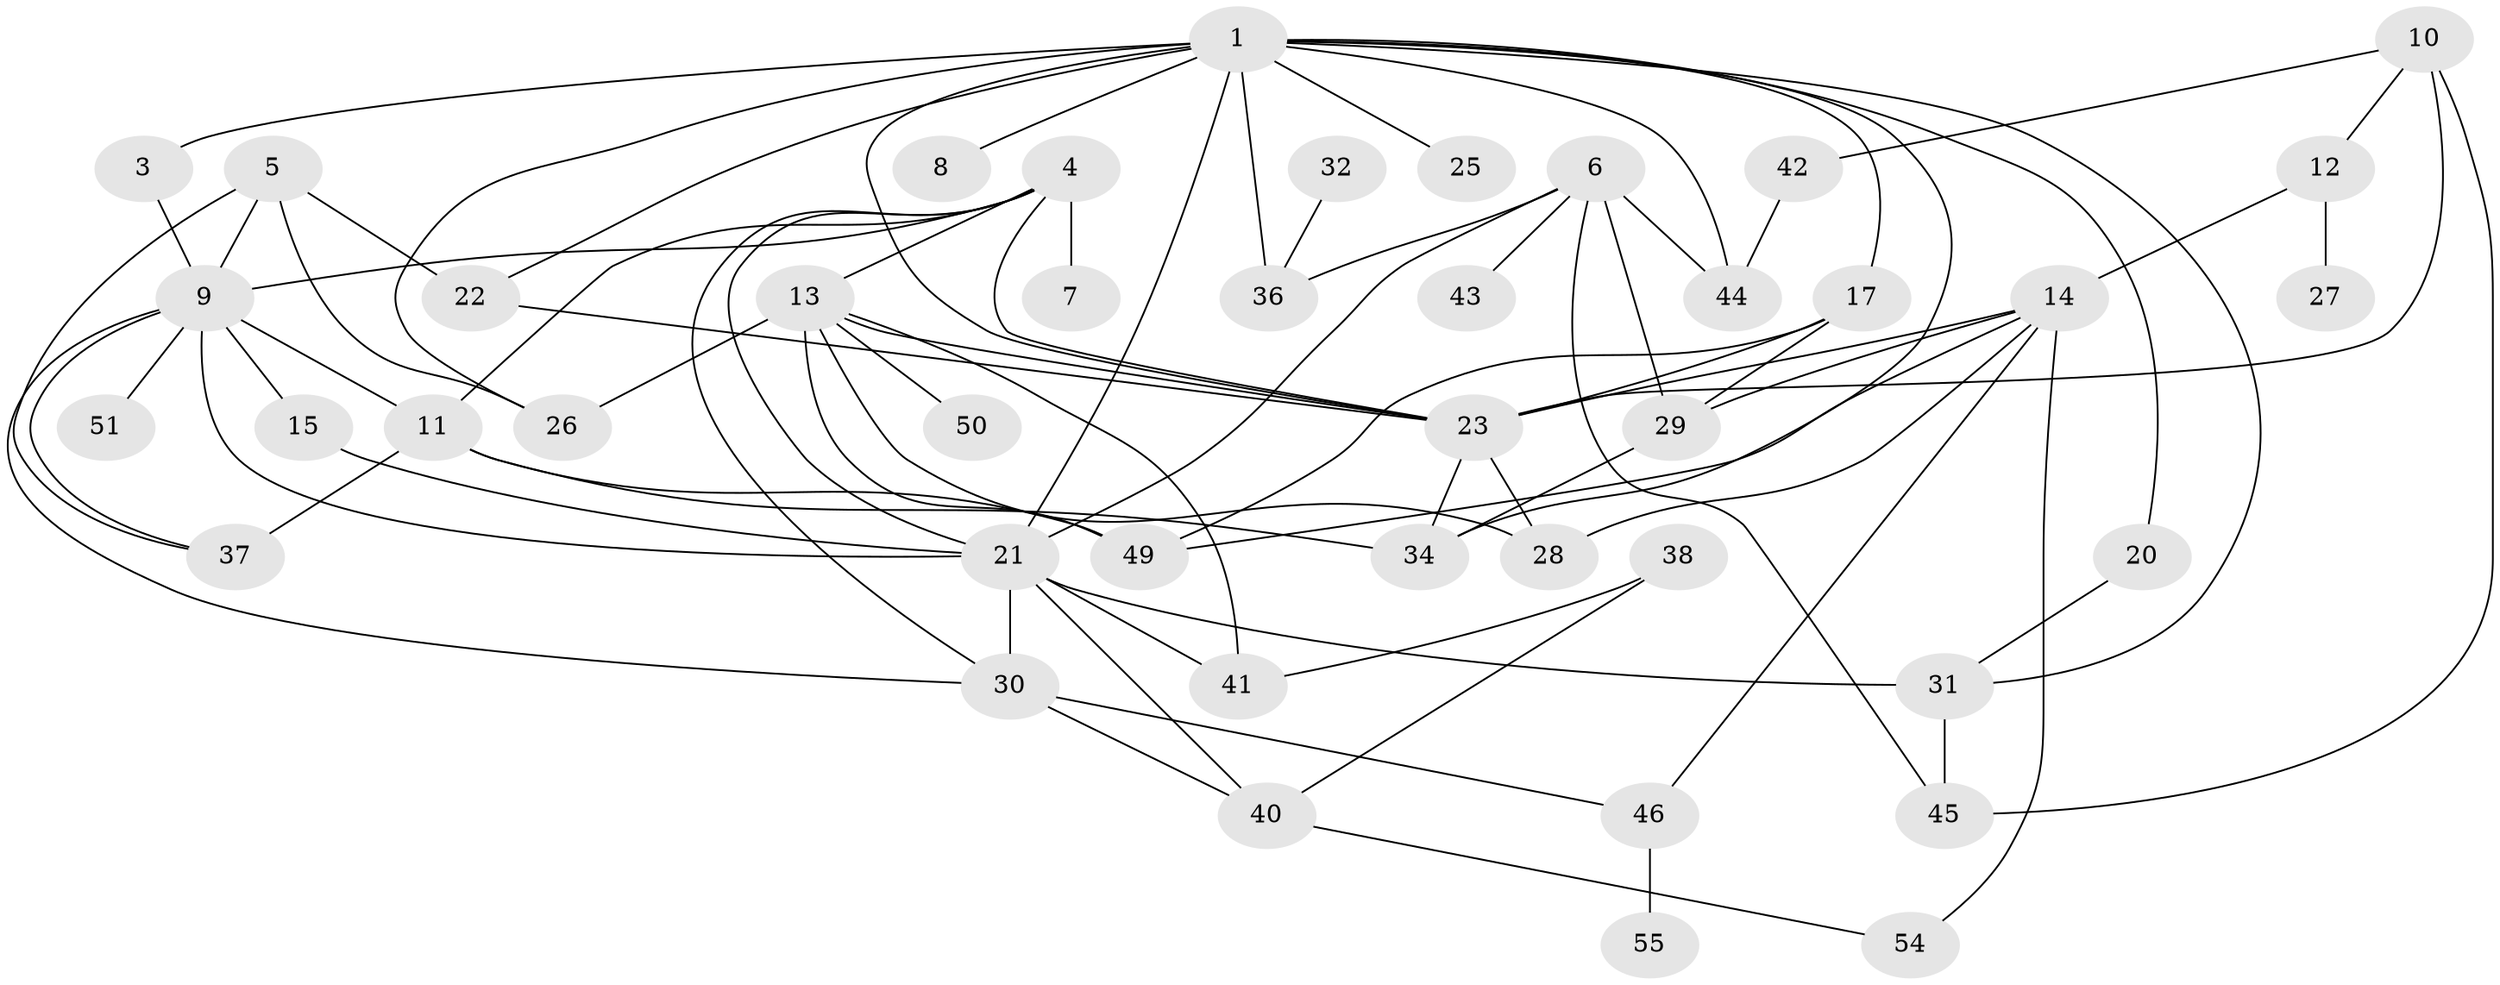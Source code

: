 // original degree distribution, {3: 0.17518248175182483, 0: 0.08029197080291971, 1: 0.23357664233576642, 2: 0.24087591240875914, 5: 0.072992700729927, 4: 0.16058394160583941, 6: 0.021897810218978103, 7: 0.014598540145985401}
// Generated by graph-tools (version 1.1) at 2025/48/03/04/25 22:48:21]
// undirected, 43 vertices, 80 edges
graph export_dot {
  node [color=gray90,style=filled];
  1;
  3;
  4;
  5;
  6;
  7;
  8;
  9;
  10;
  11;
  12;
  13;
  14;
  15;
  17;
  20;
  21;
  22;
  23;
  25;
  26;
  27;
  28;
  29;
  30;
  31;
  32;
  34;
  36;
  37;
  38;
  40;
  41;
  42;
  43;
  44;
  45;
  46;
  49;
  50;
  51;
  54;
  55;
  1 -- 3 [weight=1.0];
  1 -- 8 [weight=1.0];
  1 -- 17 [weight=1.0];
  1 -- 20 [weight=1.0];
  1 -- 21 [weight=1.0];
  1 -- 22 [weight=1.0];
  1 -- 23 [weight=2.0];
  1 -- 25 [weight=1.0];
  1 -- 26 [weight=1.0];
  1 -- 31 [weight=1.0];
  1 -- 34 [weight=1.0];
  1 -- 36 [weight=3.0];
  1 -- 44 [weight=1.0];
  3 -- 9 [weight=1.0];
  4 -- 7 [weight=1.0];
  4 -- 9 [weight=1.0];
  4 -- 11 [weight=1.0];
  4 -- 13 [weight=1.0];
  4 -- 21 [weight=1.0];
  4 -- 23 [weight=1.0];
  4 -- 30 [weight=1.0];
  5 -- 9 [weight=1.0];
  5 -- 22 [weight=1.0];
  5 -- 26 [weight=1.0];
  5 -- 37 [weight=1.0];
  6 -- 21 [weight=1.0];
  6 -- 29 [weight=2.0];
  6 -- 36 [weight=1.0];
  6 -- 43 [weight=1.0];
  6 -- 44 [weight=1.0];
  6 -- 45 [weight=1.0];
  9 -- 11 [weight=2.0];
  9 -- 15 [weight=1.0];
  9 -- 21 [weight=1.0];
  9 -- 30 [weight=1.0];
  9 -- 37 [weight=1.0];
  9 -- 51 [weight=1.0];
  10 -- 12 [weight=1.0];
  10 -- 23 [weight=1.0];
  10 -- 42 [weight=1.0];
  10 -- 45 [weight=2.0];
  11 -- 34 [weight=1.0];
  11 -- 37 [weight=2.0];
  11 -- 49 [weight=1.0];
  12 -- 14 [weight=1.0];
  12 -- 27 [weight=1.0];
  13 -- 23 [weight=1.0];
  13 -- 26 [weight=1.0];
  13 -- 28 [weight=1.0];
  13 -- 41 [weight=1.0];
  13 -- 49 [weight=1.0];
  13 -- 50 [weight=1.0];
  14 -- 23 [weight=1.0];
  14 -- 28 [weight=1.0];
  14 -- 29 [weight=1.0];
  14 -- 46 [weight=1.0];
  14 -- 49 [weight=1.0];
  14 -- 54 [weight=1.0];
  15 -- 21 [weight=1.0];
  17 -- 23 [weight=1.0];
  17 -- 29 [weight=2.0];
  17 -- 49 [weight=2.0];
  20 -- 31 [weight=1.0];
  21 -- 30 [weight=1.0];
  21 -- 31 [weight=1.0];
  21 -- 40 [weight=1.0];
  21 -- 41 [weight=1.0];
  22 -- 23 [weight=1.0];
  23 -- 28 [weight=1.0];
  23 -- 34 [weight=3.0];
  29 -- 34 [weight=1.0];
  30 -- 40 [weight=1.0];
  30 -- 46 [weight=1.0];
  31 -- 45 [weight=1.0];
  32 -- 36 [weight=1.0];
  38 -- 40 [weight=1.0];
  38 -- 41 [weight=1.0];
  40 -- 54 [weight=1.0];
  42 -- 44 [weight=1.0];
  46 -- 55 [weight=1.0];
}
